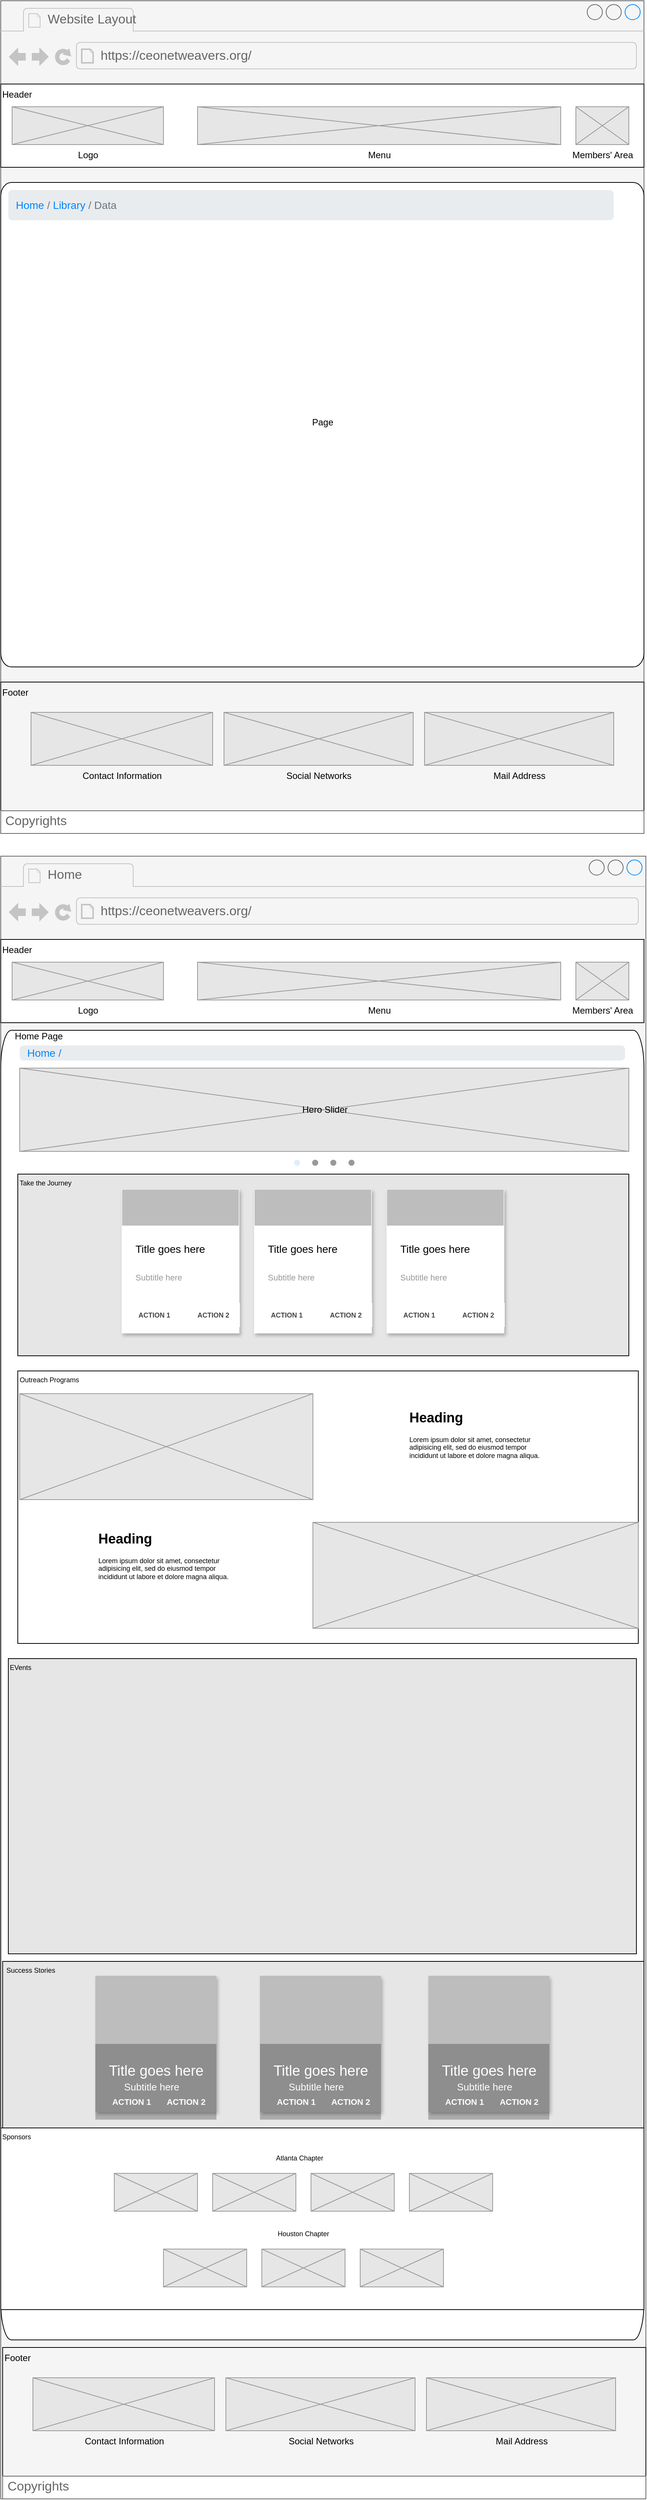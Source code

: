 <mxfile version="15.3.8" type="github">
  <diagram id="3-LBbgLK8UY7JytMnbPZ" name="Page-1">
    <mxGraphModel dx="1422" dy="1319" grid="1" gridSize="10" guides="1" tooltips="1" connect="1" arrows="1" fold="1" page="1" pageScale="1" pageWidth="850" pageHeight="1100" math="0" shadow="0">
      <root>
        <mxCell id="0" />
        <mxCell id="1" parent="0" />
        <mxCell id="-sjq69Uk94YoofclQXJc-1" value="" style="strokeWidth=1;shadow=0;dashed=0;align=center;html=1;shape=mxgraph.mockup.containers.browserWindow;rSize=0;strokeColor=#666666;strokeColor2=#008cff;strokeColor3=#c4c4c4;mainText=,;recursiveResize=0;fillColor=#f5f5f5;fontColor=#333333;" parent="1" vertex="1">
          <mxGeometry width="850" height="1100" as="geometry" />
        </mxCell>
        <mxCell id="-sjq69Uk94YoofclQXJc-2" value="Website Layout" style="strokeWidth=1;shadow=0;dashed=0;align=center;html=1;shape=mxgraph.mockup.containers.anchor;fontSize=17;fontColor=#666666;align=left;" parent="-sjq69Uk94YoofclQXJc-1" vertex="1">
          <mxGeometry x="60" y="12" width="110" height="26" as="geometry" />
        </mxCell>
        <mxCell id="-sjq69Uk94YoofclQXJc-3" value="https://ceonetweavers.org/" style="strokeWidth=1;shadow=0;dashed=0;align=center;html=1;shape=mxgraph.mockup.containers.anchor;rSize=0;fontSize=17;fontColor=#666666;align=left;" parent="-sjq69Uk94YoofclQXJc-1" vertex="1">
          <mxGeometry x="130" y="60" width="250" height="26" as="geometry" />
        </mxCell>
        <mxCell id="cxTF4-qD0s4VEBOTPt8d-14" value="&lt;div&gt;Footer&lt;/div&gt;" style="rounded=0;whiteSpace=wrap;html=1;strokeColor=default;strokeWidth=1;fillColor=none;align=left;verticalAlign=top;" parent="-sjq69Uk94YoofclQXJc-1" vertex="1">
          <mxGeometry y="900" width="850" height="200" as="geometry" />
        </mxCell>
        <mxCell id="cxTF4-qD0s4VEBOTPt8d-16" value="" style="group" parent="-sjq69Uk94YoofclQXJc-1" vertex="1" connectable="0">
          <mxGeometry y="110" width="850" height="110" as="geometry" />
        </mxCell>
        <mxCell id="cxTF4-qD0s4VEBOTPt8d-1" value="Header" style="rounded=0;whiteSpace=wrap;html=1;align=left;verticalAlign=top;" parent="cxTF4-qD0s4VEBOTPt8d-16" vertex="1">
          <mxGeometry width="850" height="110" as="geometry" />
        </mxCell>
        <mxCell id="cxTF4-qD0s4VEBOTPt8d-9" value="Logo" style="verticalLabelPosition=bottom;shadow=0;dashed=0;align=center;html=1;verticalAlign=top;strokeWidth=1;shape=mxgraph.mockup.graphics.simpleIcon;strokeColor=#999999;fillColor=#E6E6E6;" parent="cxTF4-qD0s4VEBOTPt8d-16" vertex="1">
          <mxGeometry x="15" y="30" width="200" height="50" as="geometry" />
        </mxCell>
        <mxCell id="cxTF4-qD0s4VEBOTPt8d-12" value="Menu" style="verticalLabelPosition=bottom;shadow=0;dashed=0;align=center;html=1;verticalAlign=top;strokeWidth=1;shape=mxgraph.mockup.graphics.simpleIcon;strokeColor=#999999;fillColor=#E6E6E6;" parent="cxTF4-qD0s4VEBOTPt8d-16" vertex="1">
          <mxGeometry x="260" y="30" width="480" height="50" as="geometry" />
        </mxCell>
        <mxCell id="cxTF4-qD0s4VEBOTPt8d-13" value="Members&#39; Area" style="verticalLabelPosition=bottom;shadow=0;dashed=0;align=center;html=1;verticalAlign=top;strokeWidth=1;shape=mxgraph.mockup.graphics.simpleIcon;strokeColor=#999999;fillColor=#E6E6E6;" parent="cxTF4-qD0s4VEBOTPt8d-16" vertex="1">
          <mxGeometry x="760" y="30" width="70" height="50" as="geometry" />
        </mxCell>
        <mxCell id="4350LJryet-j8qvg0Nxp-3" value="Copyrights " style="strokeWidth=1;shadow=0;dashed=0;align=center;html=1;shape=mxgraph.mockup.text.textBox;fontColor=#666666;align=left;fontSize=17;spacingLeft=4;spacingTop=-3;strokeColor=#666666;mainText=" vertex="1" parent="-sjq69Uk94YoofclQXJc-1">
          <mxGeometry y="1070" width="850" height="30" as="geometry" />
        </mxCell>
        <mxCell id="4350LJryet-j8qvg0Nxp-5" value="Contact Information" style="verticalLabelPosition=bottom;shadow=0;dashed=0;align=center;html=1;verticalAlign=top;strokeWidth=1;shape=mxgraph.mockup.graphics.simpleIcon;strokeColor=#999999;fillColor=#E6E6E6;" vertex="1" parent="-sjq69Uk94YoofclQXJc-1">
          <mxGeometry x="40" y="940" width="240" height="70" as="geometry" />
        </mxCell>
        <mxCell id="4350LJryet-j8qvg0Nxp-6" value="Social Networks" style="verticalLabelPosition=bottom;shadow=0;dashed=0;align=center;html=1;verticalAlign=top;strokeWidth=1;shape=mxgraph.mockup.graphics.simpleIcon;strokeColor=#999999;fillColor=#E6E6E6;" vertex="1" parent="-sjq69Uk94YoofclQXJc-1">
          <mxGeometry x="295" y="940" width="250" height="70" as="geometry" />
        </mxCell>
        <mxCell id="4350LJryet-j8qvg0Nxp-7" value="Mail Address" style="verticalLabelPosition=bottom;shadow=0;dashed=0;align=center;html=1;verticalAlign=top;strokeWidth=1;shape=mxgraph.mockup.graphics.simpleIcon;strokeColor=#999999;fillColor=#E6E6E6;" vertex="1" parent="-sjq69Uk94YoofclQXJc-1">
          <mxGeometry x="560" y="940" width="250" height="70" as="geometry" />
        </mxCell>
        <mxCell id="4350LJryet-j8qvg0Nxp-9" value="Page" style="html=1;labelPosition=center;verticalLabelPosition=middle;verticalAlign=middle;align=center;fontSize=12;outlineConnect=0;spacingTop=-6;sketch=0;shape=mxgraph.sitemap.page;" vertex="1" parent="-sjq69Uk94YoofclQXJc-1">
          <mxGeometry y="240" width="850" height="640" as="geometry" />
        </mxCell>
        <mxCell id="4350LJryet-j8qvg0Nxp-11" value="&lt;font color=&quot;#0085fc&quot;&gt;Home&lt;/font&gt; / &lt;font color=&quot;#0085fc&quot;&gt;Library&lt;/font&gt; / Data" style="html=1;shadow=0;dashed=0;shape=mxgraph.bootstrap.rrect;rSize=5;strokeColor=none;strokeWidth=1;fillColor=#E9ECEF;fontColor=#6C757D;whiteSpace=wrap;align=left;verticalAlign=middle;spacingLeft=0;fontStyle=0;fontSize=14;spacing=10;" vertex="1" parent="-sjq69Uk94YoofclQXJc-1">
          <mxGeometry x="10" y="250" width="800" height="40" as="geometry" />
        </mxCell>
        <mxCell id="4350LJryet-j8qvg0Nxp-27" value="" style="strokeWidth=1;shadow=0;dashed=0;align=center;html=1;shape=mxgraph.mockup.containers.browserWindow;rSize=0;strokeColor=#666666;strokeColor2=#008cff;strokeColor3=#c4c4c4;mainText=,;recursiveResize=0;fillColor=#f5f5f5;fontColor=#333333;" vertex="1" parent="1">
          <mxGeometry y="1130" width="852.5" height="2170" as="geometry" />
        </mxCell>
        <mxCell id="4350LJryet-j8qvg0Nxp-28" value="Home" style="strokeWidth=1;shadow=0;dashed=0;align=center;html=1;shape=mxgraph.mockup.containers.anchor;fontSize=17;fontColor=#666666;align=left;" vertex="1" parent="4350LJryet-j8qvg0Nxp-27">
          <mxGeometry x="60" y="12" width="110" height="26" as="geometry" />
        </mxCell>
        <mxCell id="4350LJryet-j8qvg0Nxp-29" value="https://ceonetweavers.org/" style="strokeWidth=1;shadow=0;dashed=0;align=center;html=1;shape=mxgraph.mockup.containers.anchor;rSize=0;fontSize=17;fontColor=#666666;align=left;" vertex="1" parent="4350LJryet-j8qvg0Nxp-27">
          <mxGeometry x="130" y="60" width="250" height="26" as="geometry" />
        </mxCell>
        <mxCell id="4350LJryet-j8qvg0Nxp-31" value="" style="group" vertex="1" connectable="0" parent="4350LJryet-j8qvg0Nxp-27">
          <mxGeometry y="110" width="850" height="110" as="geometry" />
        </mxCell>
        <mxCell id="4350LJryet-j8qvg0Nxp-32" value="Header" style="rounded=0;whiteSpace=wrap;html=1;align=left;verticalAlign=top;" vertex="1" parent="4350LJryet-j8qvg0Nxp-31">
          <mxGeometry width="850" height="110" as="geometry" />
        </mxCell>
        <mxCell id="4350LJryet-j8qvg0Nxp-33" value="Logo" style="verticalLabelPosition=bottom;shadow=0;dashed=0;align=center;html=1;verticalAlign=top;strokeWidth=1;shape=mxgraph.mockup.graphics.simpleIcon;strokeColor=#999999;fillColor=#E6E6E6;" vertex="1" parent="4350LJryet-j8qvg0Nxp-31">
          <mxGeometry x="15" y="30" width="200" height="50" as="geometry" />
        </mxCell>
        <mxCell id="4350LJryet-j8qvg0Nxp-34" value="Menu" style="verticalLabelPosition=bottom;shadow=0;dashed=0;align=center;html=1;verticalAlign=top;strokeWidth=1;shape=mxgraph.mockup.graphics.simpleIcon;strokeColor=#999999;fillColor=#E6E6E6;" vertex="1" parent="4350LJryet-j8qvg0Nxp-31">
          <mxGeometry x="260" y="30" width="480" height="50" as="geometry" />
        </mxCell>
        <mxCell id="4350LJryet-j8qvg0Nxp-35" value="Members&#39; Area" style="verticalLabelPosition=bottom;shadow=0;dashed=0;align=center;html=1;verticalAlign=top;strokeWidth=1;shape=mxgraph.mockup.graphics.simpleIcon;strokeColor=#999999;fillColor=#E6E6E6;" vertex="1" parent="4350LJryet-j8qvg0Nxp-31">
          <mxGeometry x="760" y="30" width="70" height="50" as="geometry" />
        </mxCell>
        <mxCell id="4350LJryet-j8qvg0Nxp-40" value="&amp;nbsp;&amp;nbsp;&amp;nbsp;&amp;nbsp; Home Page " style="html=1;labelPosition=center;verticalLabelPosition=middle;verticalAlign=top;align=left;fontSize=12;outlineConnect=0;spacingTop=-6;sketch=0;shape=mxgraph.sitemap.page;" vertex="1" parent="4350LJryet-j8qvg0Nxp-27">
          <mxGeometry y="230" width="850" height="1730" as="geometry" />
        </mxCell>
        <mxCell id="4350LJryet-j8qvg0Nxp-41" value="&lt;font color=&quot;#0085fc&quot;&gt;Home&lt;/font&gt; &lt;font color=&quot;#0085fc&quot;&gt;/&lt;/font&gt;" style="html=1;shadow=0;dashed=0;shape=mxgraph.bootstrap.rrect;rSize=5;strokeColor=none;strokeWidth=1;fillColor=#E9ECEF;fontColor=#6C757D;whiteSpace=wrap;align=left;verticalAlign=middle;spacingLeft=0;fontStyle=0;fontSize=14;spacing=10;" vertex="1" parent="4350LJryet-j8qvg0Nxp-27">
          <mxGeometry x="25" y="250" width="800" height="20" as="geometry" />
        </mxCell>
        <mxCell id="4350LJryet-j8qvg0Nxp-42" value="Hero Slider" style="verticalLabelPosition=middle;shadow=0;dashed=0;align=center;html=1;verticalAlign=middle;strokeWidth=1;shape=mxgraph.mockup.graphics.simpleIcon;strokeColor=#999999;fillColor=#E6E6E6;labelPosition=center;" vertex="1" parent="4350LJryet-j8qvg0Nxp-27">
          <mxGeometry x="25" y="280" width="805" height="110" as="geometry" />
        </mxCell>
        <mxCell id="4350LJryet-j8qvg0Nxp-45" value="" style="verticalLabelPosition=bottom;shadow=0;dashed=0;align=center;html=1;verticalAlign=top;strokeWidth=1;shape=mxgraph.mockup.navigation.pageControl;fillColor=#999999;strokeColor=#ddeeff;" vertex="1" parent="4350LJryet-j8qvg0Nxp-27">
          <mxGeometry x="387.5" y="390" width="80" height="30" as="geometry" />
        </mxCell>
        <mxCell id="4350LJryet-j8qvg0Nxp-71" value="" style="group" vertex="1" connectable="0" parent="4350LJryet-j8qvg0Nxp-27">
          <mxGeometry x="2.5" y="1970" width="850" height="200" as="geometry" />
        </mxCell>
        <mxCell id="4350LJryet-j8qvg0Nxp-30" value="&lt;div&gt;Footer&lt;/div&gt;" style="rounded=0;whiteSpace=wrap;html=1;strokeColor=default;strokeWidth=1;fillColor=none;align=left;verticalAlign=top;" vertex="1" parent="4350LJryet-j8qvg0Nxp-71">
          <mxGeometry width="850" height="200" as="geometry" />
        </mxCell>
        <mxCell id="4350LJryet-j8qvg0Nxp-36" value="Copyrights " style="strokeWidth=1;shadow=0;dashed=0;align=center;html=1;shape=mxgraph.mockup.text.textBox;fontColor=#666666;align=left;fontSize=17;spacingLeft=4;spacingTop=-3;strokeColor=#666666;mainText=" vertex="1" parent="4350LJryet-j8qvg0Nxp-71">
          <mxGeometry y="170" width="850" height="30" as="geometry" />
        </mxCell>
        <mxCell id="4350LJryet-j8qvg0Nxp-37" value="Contact Information" style="verticalLabelPosition=bottom;shadow=0;dashed=0;align=center;html=1;verticalAlign=top;strokeWidth=1;shape=mxgraph.mockup.graphics.simpleIcon;strokeColor=#999999;fillColor=#E6E6E6;" vertex="1" parent="4350LJryet-j8qvg0Nxp-71">
          <mxGeometry x="40" y="40" width="240" height="70" as="geometry" />
        </mxCell>
        <mxCell id="4350LJryet-j8qvg0Nxp-38" value="Social Networks" style="verticalLabelPosition=bottom;shadow=0;dashed=0;align=center;html=1;verticalAlign=top;strokeWidth=1;shape=mxgraph.mockup.graphics.simpleIcon;strokeColor=#999999;fillColor=#E6E6E6;" vertex="1" parent="4350LJryet-j8qvg0Nxp-71">
          <mxGeometry x="295" y="40" width="250" height="70" as="geometry" />
        </mxCell>
        <mxCell id="4350LJryet-j8qvg0Nxp-39" value="Mail Address" style="verticalLabelPosition=bottom;shadow=0;dashed=0;align=center;html=1;verticalAlign=top;strokeWidth=1;shape=mxgraph.mockup.graphics.simpleIcon;strokeColor=#999999;fillColor=#E6E6E6;" vertex="1" parent="4350LJryet-j8qvg0Nxp-71">
          <mxGeometry x="560" y="40" width="250" height="70" as="geometry" />
        </mxCell>
        <mxCell id="4350LJryet-j8qvg0Nxp-82" value="" style="group" vertex="1" connectable="0" parent="4350LJryet-j8qvg0Nxp-27">
          <mxGeometry x="22.5" y="680" width="820" height="360" as="geometry" />
        </mxCell>
        <mxCell id="4350LJryet-j8qvg0Nxp-78" value="&lt;div&gt;Outreach Programs&lt;/div&gt;&lt;div&gt;&lt;br&gt;&lt;/div&gt;" style="rounded=0;whiteSpace=wrap;html=1;fontSize=9;strokeColor=default;fillColor=none;align=left;verticalAlign=top;" vertex="1" parent="4350LJryet-j8qvg0Nxp-82">
          <mxGeometry width="820" height="360" as="geometry" />
        </mxCell>
        <mxCell id="4350LJryet-j8qvg0Nxp-72" value="" style="verticalLabelPosition=bottom;shadow=0;dashed=0;align=center;html=1;verticalAlign=top;strokeWidth=1;shape=mxgraph.mockup.graphics.simpleIcon;strokeColor=#999999;fontSize=9;fillColor=#E6E6E6;" vertex="1" parent="4350LJryet-j8qvg0Nxp-82">
          <mxGeometry x="2.5" y="30" width="387.5" height="140" as="geometry" />
        </mxCell>
        <mxCell id="4350LJryet-j8qvg0Nxp-79" value="" style="verticalLabelPosition=bottom;shadow=0;dashed=0;align=center;html=1;verticalAlign=top;strokeWidth=1;shape=mxgraph.mockup.graphics.simpleIcon;strokeColor=#999999;fontSize=9;fillColor=#E6E6E6;" vertex="1" parent="4350LJryet-j8qvg0Nxp-82">
          <mxGeometry x="390" y="200" width="430" height="140" as="geometry" />
        </mxCell>
        <mxCell id="4350LJryet-j8qvg0Nxp-80" value="&lt;h1&gt;Heading&lt;/h1&gt;&lt;p&gt;Lorem ipsum dolor sit amet, consectetur adipisicing elit, sed do eiusmod tempor incididunt ut labore et dolore magna aliqua.&lt;/p&gt;" style="text;html=1;strokeColor=none;fillColor=none;spacing=5;spacingTop=-20;whiteSpace=wrap;overflow=hidden;rounded=0;fontSize=9;align=left;verticalAlign=top;" vertex="1" parent="4350LJryet-j8qvg0Nxp-82">
          <mxGeometry x="512" y="50" width="190" height="120" as="geometry" />
        </mxCell>
        <mxCell id="4350LJryet-j8qvg0Nxp-81" value="&lt;h1&gt;Heading&lt;/h1&gt;&lt;p&gt;Lorem ipsum dolor sit amet, consectetur adipisicing elit, sed do eiusmod tempor incididunt ut labore et dolore magna aliqua.&lt;/p&gt;" style="text;html=1;strokeColor=none;fillColor=none;spacing=5;spacingTop=-20;whiteSpace=wrap;overflow=hidden;rounded=0;fontSize=9;align=left;verticalAlign=top;" vertex="1" parent="4350LJryet-j8qvg0Nxp-82">
          <mxGeometry x="101.25" y="210" width="190" height="120" as="geometry" />
        </mxCell>
        <mxCell id="4350LJryet-j8qvg0Nxp-83" value="" style="group" vertex="1" connectable="0" parent="4350LJryet-j8qvg0Nxp-27">
          <mxGeometry x="22.5" y="420" width="807.5" height="240" as="geometry" />
        </mxCell>
        <mxCell id="4350LJryet-j8qvg0Nxp-76" value="Take the Journey" style="rounded=0;whiteSpace=wrap;html=1;fontSize=9;strokeColor=default;fillColor=#E6E6E6;align=left;verticalAlign=top;" vertex="1" parent="4350LJryet-j8qvg0Nxp-83">
          <mxGeometry width="807.5" height="240" as="geometry" />
        </mxCell>
        <mxCell id="4350LJryet-j8qvg0Nxp-53" value="" style="shape=rect;fillColor=#BDBDBD;strokeColor=#eeeeee;shadow=1;align=left;verticalAlign=top;" vertex="1" parent="4350LJryet-j8qvg0Nxp-83">
          <mxGeometry x="137.5" y="20" width="155" height="190" as="geometry" />
        </mxCell>
        <mxCell id="4350LJryet-j8qvg0Nxp-54" value="Title goes here" style="dashed=0;shape=rect;fillColor=#ffffff;strokeColor=none;fontSize=14;fontStyle=0;verticalAlign=top;spacingBottom=0;spacingLeft=16;spacingTop=16;resizeWidth=1;align=left;resizeWidth=1;" vertex="1" parent="4350LJryet-j8qvg0Nxp-53">
          <mxGeometry y="1" width="155.0" height="142" relative="1" as="geometry">
            <mxPoint y="-142" as="offset" />
          </mxGeometry>
        </mxCell>
        <mxCell id="4350LJryet-j8qvg0Nxp-55" value="Subtitle here" style="text;fontColor=#999999;fontSize=11;fontStyle=0;verticalAlign=middle;spacingBottom=0;spacingLeft=16;resizeWidth=1;" vertex="1" parent="4350LJryet-j8qvg0Nxp-54">
          <mxGeometry width="155.0" height="20" relative="1" as="geometry">
            <mxPoint y="58" as="offset" />
          </mxGeometry>
        </mxCell>
        <mxCell id="4350LJryet-j8qvg0Nxp-56" value="ACTION 1" style="shape=rect;strokeColor=none;fillColor=#ffffff;fontColor=#444444;fontStyle=1;fontSize=9;" vertex="1" parent="4350LJryet-j8qvg0Nxp-54">
          <mxGeometry y="1" width="70" height="32" relative="1" as="geometry">
            <mxPoint x="8" y="-40" as="offset" />
          </mxGeometry>
        </mxCell>
        <mxCell id="4350LJryet-j8qvg0Nxp-57" value="ACTION 2" style="shape=rect;strokeColor=none;fillColor=#ffffff;fontColor=#444444;fontStyle=1;fontSize=9;" vertex="1" parent="4350LJryet-j8qvg0Nxp-54">
          <mxGeometry y="1" width="70" height="32" relative="1" as="geometry">
            <mxPoint x="86" y="-40" as="offset" />
          </mxGeometry>
        </mxCell>
        <mxCell id="4350LJryet-j8qvg0Nxp-59" value="" style="shape=rect;fillColor=#BDBDBD;strokeColor=#eeeeee;shadow=1;align=left;verticalAlign=top;" vertex="1" parent="4350LJryet-j8qvg0Nxp-83">
          <mxGeometry x="312.5" y="20" width="155" height="190" as="geometry" />
        </mxCell>
        <mxCell id="4350LJryet-j8qvg0Nxp-60" value="Title goes here" style="dashed=0;shape=rect;fillColor=#ffffff;strokeColor=none;fontSize=14;fontStyle=0;verticalAlign=top;spacingBottom=0;spacingLeft=16;spacingTop=16;resizeWidth=1;align=left;resizeWidth=1;" vertex="1" parent="4350LJryet-j8qvg0Nxp-59">
          <mxGeometry y="1" width="155.0" height="142" relative="1" as="geometry">
            <mxPoint y="-142" as="offset" />
          </mxGeometry>
        </mxCell>
        <mxCell id="4350LJryet-j8qvg0Nxp-61" value="Subtitle here" style="text;fontColor=#999999;fontSize=11;fontStyle=0;verticalAlign=middle;spacingBottom=0;spacingLeft=16;resizeWidth=1;" vertex="1" parent="4350LJryet-j8qvg0Nxp-60">
          <mxGeometry width="155.0" height="20" relative="1" as="geometry">
            <mxPoint y="58" as="offset" />
          </mxGeometry>
        </mxCell>
        <mxCell id="4350LJryet-j8qvg0Nxp-62" value="ACTION 1" style="shape=rect;strokeColor=none;fillColor=#ffffff;fontColor=#444444;fontStyle=1;fontSize=9;" vertex="1" parent="4350LJryet-j8qvg0Nxp-60">
          <mxGeometry y="1" width="70" height="32" relative="1" as="geometry">
            <mxPoint x="8" y="-40" as="offset" />
          </mxGeometry>
        </mxCell>
        <mxCell id="4350LJryet-j8qvg0Nxp-63" value="ACTION 2" style="shape=rect;strokeColor=none;fillColor=#ffffff;fontColor=#444444;fontStyle=1;fontSize=9;" vertex="1" parent="4350LJryet-j8qvg0Nxp-60">
          <mxGeometry y="1" width="70" height="32" relative="1" as="geometry">
            <mxPoint x="86" y="-40" as="offset" />
          </mxGeometry>
        </mxCell>
        <mxCell id="4350LJryet-j8qvg0Nxp-65" value="" style="shape=rect;fillColor=#BDBDBD;strokeColor=#eeeeee;shadow=1;align=left;verticalAlign=top;" vertex="1" parent="4350LJryet-j8qvg0Nxp-83">
          <mxGeometry x="487.5" y="20" width="155" height="190" as="geometry" />
        </mxCell>
        <mxCell id="4350LJryet-j8qvg0Nxp-66" value="Title goes here" style="dashed=0;shape=rect;fillColor=#ffffff;strokeColor=none;fontSize=14;fontStyle=0;verticalAlign=top;spacingBottom=0;spacingLeft=16;spacingTop=16;resizeWidth=1;align=left;resizeWidth=1;" vertex="1" parent="4350LJryet-j8qvg0Nxp-65">
          <mxGeometry y="1" width="155.0" height="142" relative="1" as="geometry">
            <mxPoint y="-142" as="offset" />
          </mxGeometry>
        </mxCell>
        <mxCell id="4350LJryet-j8qvg0Nxp-67" value="Subtitle here" style="text;fontColor=#999999;fontSize=11;fontStyle=0;verticalAlign=middle;spacingBottom=0;spacingLeft=16;resizeWidth=1;" vertex="1" parent="4350LJryet-j8qvg0Nxp-66">
          <mxGeometry width="155.0" height="20" relative="1" as="geometry">
            <mxPoint y="58" as="offset" />
          </mxGeometry>
        </mxCell>
        <mxCell id="4350LJryet-j8qvg0Nxp-68" value="ACTION 1" style="shape=rect;strokeColor=none;fillColor=#ffffff;fontColor=#444444;fontStyle=1;fontSize=9;" vertex="1" parent="4350LJryet-j8qvg0Nxp-66">
          <mxGeometry y="1" width="70" height="32" relative="1" as="geometry">
            <mxPoint x="8" y="-40" as="offset" />
          </mxGeometry>
        </mxCell>
        <mxCell id="4350LJryet-j8qvg0Nxp-69" value="ACTION 2" style="shape=rect;strokeColor=none;fillColor=#ffffff;fontColor=#444444;fontStyle=1;fontSize=9;" vertex="1" parent="4350LJryet-j8qvg0Nxp-66">
          <mxGeometry y="1" width="70" height="32" relative="1" as="geometry">
            <mxPoint x="86" y="-40" as="offset" />
          </mxGeometry>
        </mxCell>
        <mxCell id="4350LJryet-j8qvg0Nxp-95" value="" style="group" vertex="1" connectable="0" parent="4350LJryet-j8qvg0Nxp-27">
          <mxGeometry y="1680" width="850" height="240" as="geometry" />
        </mxCell>
        <mxCell id="4350LJryet-j8qvg0Nxp-84" value="Sponsors" style="rounded=0;whiteSpace=wrap;html=1;fontSize=9;strokeColor=default;fillColor=default;align=left;verticalAlign=top;" vertex="1" parent="4350LJryet-j8qvg0Nxp-95">
          <mxGeometry width="850" height="240" as="geometry" />
        </mxCell>
        <mxCell id="4350LJryet-j8qvg0Nxp-85" value="" style="verticalLabelPosition=bottom;shadow=0;dashed=0;align=center;html=1;verticalAlign=top;strokeWidth=1;shape=mxgraph.mockup.graphics.simpleIcon;strokeColor=#999999;fontSize=9;fillColor=#E6E6E6;" vertex="1" parent="4350LJryet-j8qvg0Nxp-95">
          <mxGeometry x="150" y="60" width="110" height="50" as="geometry" />
        </mxCell>
        <mxCell id="4350LJryet-j8qvg0Nxp-86" value="" style="verticalLabelPosition=bottom;shadow=0;dashed=0;align=center;html=1;verticalAlign=top;strokeWidth=1;shape=mxgraph.mockup.graphics.simpleIcon;strokeColor=#999999;fontSize=9;fillColor=#E6E6E6;" vertex="1" parent="4350LJryet-j8qvg0Nxp-95">
          <mxGeometry x="280" y="60" width="110" height="50" as="geometry" />
        </mxCell>
        <mxCell id="4350LJryet-j8qvg0Nxp-87" value="" style="verticalLabelPosition=bottom;shadow=0;dashed=0;align=center;html=1;verticalAlign=top;strokeWidth=1;shape=mxgraph.mockup.graphics.simpleIcon;strokeColor=#999999;fontSize=9;fillColor=#E6E6E6;" vertex="1" parent="4350LJryet-j8qvg0Nxp-95">
          <mxGeometry x="410" y="60" width="110" height="50" as="geometry" />
        </mxCell>
        <mxCell id="4350LJryet-j8qvg0Nxp-88" value="" style="verticalLabelPosition=bottom;shadow=0;dashed=0;align=center;html=1;verticalAlign=top;strokeWidth=1;shape=mxgraph.mockup.graphics.simpleIcon;strokeColor=#999999;fontSize=9;fillColor=#E6E6E6;" vertex="1" parent="4350LJryet-j8qvg0Nxp-95">
          <mxGeometry x="540" y="60" width="110" height="50" as="geometry" />
        </mxCell>
        <mxCell id="4350LJryet-j8qvg0Nxp-89" value="" style="verticalLabelPosition=bottom;shadow=0;dashed=0;align=center;html=1;verticalAlign=top;strokeWidth=1;shape=mxgraph.mockup.graphics.simpleIcon;strokeColor=#999999;fontSize=9;fillColor=#E6E6E6;" vertex="1" parent="4350LJryet-j8qvg0Nxp-95">
          <mxGeometry x="215" y="160" width="110" height="50" as="geometry" />
        </mxCell>
        <mxCell id="4350LJryet-j8qvg0Nxp-90" value="" style="verticalLabelPosition=bottom;shadow=0;dashed=0;align=center;html=1;verticalAlign=top;strokeWidth=1;shape=mxgraph.mockup.graphics.simpleIcon;strokeColor=#999999;fontSize=9;fillColor=#E6E6E6;" vertex="1" parent="4350LJryet-j8qvg0Nxp-95">
          <mxGeometry x="345" y="160" width="110" height="50" as="geometry" />
        </mxCell>
        <mxCell id="4350LJryet-j8qvg0Nxp-91" value="" style="verticalLabelPosition=bottom;shadow=0;dashed=0;align=center;html=1;verticalAlign=top;strokeWidth=1;shape=mxgraph.mockup.graphics.simpleIcon;strokeColor=#999999;fontSize=9;fillColor=#E6E6E6;" vertex="1" parent="4350LJryet-j8qvg0Nxp-95">
          <mxGeometry x="475" y="160" width="110" height="50" as="geometry" />
        </mxCell>
        <mxCell id="4350LJryet-j8qvg0Nxp-92" value="Atlanta Chapter" style="text;html=1;strokeColor=none;fillColor=none;align=center;verticalAlign=middle;whiteSpace=wrap;rounded=0;fontSize=9;" vertex="1" parent="4350LJryet-j8qvg0Nxp-95">
          <mxGeometry x="355" y="30" width="80" height="20" as="geometry" />
        </mxCell>
        <mxCell id="4350LJryet-j8qvg0Nxp-93" value="Houston Chapter" style="text;html=1;strokeColor=none;fillColor=none;align=center;verticalAlign=middle;whiteSpace=wrap;rounded=0;fontSize=9;" vertex="1" parent="4350LJryet-j8qvg0Nxp-95">
          <mxGeometry x="360" y="130" width="80" height="20" as="geometry" />
        </mxCell>
        <mxCell id="4350LJryet-j8qvg0Nxp-96" value="EVents" style="rounded=0;whiteSpace=wrap;html=1;fontSize=9;strokeColor=default;fillColor=#E6E6E6;align=left;verticalAlign=top;" vertex="1" parent="4350LJryet-j8qvg0Nxp-27">
          <mxGeometry x="10" y="1060" width="830" height="390" as="geometry" />
        </mxCell>
        <mxCell id="4350LJryet-j8qvg0Nxp-115" value="" style="group" vertex="1" connectable="0" parent="4350LJryet-j8qvg0Nxp-27">
          <mxGeometry x="2.5" y="1460" width="847.5" height="220" as="geometry" />
        </mxCell>
        <mxCell id="4350LJryet-j8qvg0Nxp-97" value="&amp;nbsp;Success Stories" style="rounded=0;whiteSpace=wrap;html=1;fontSize=9;strokeColor=default;fillColor=#E6E6E6;align=left;verticalAlign=top;" vertex="1" parent="4350LJryet-j8qvg0Nxp-115">
          <mxGeometry width="847.5" height="220" as="geometry" />
        </mxCell>
        <mxCell id="4350LJryet-j8qvg0Nxp-98" value="" style="shape=rect;fillColor=#BDBDBD;strokeColor=none;fontColor=#000000;fontSize=12;fontStyle=0;verticalAlign=middle;spacingBottom=0;spacingLeft=0;shadow=1;" vertex="1" parent="4350LJryet-j8qvg0Nxp-115">
          <mxGeometry x="122.5" y="19" width="160" height="180" as="geometry" />
        </mxCell>
        <mxCell id="4350LJryet-j8qvg0Nxp-99" value="Title goes here" style="shape=rect;fillColor=#000000;strokeColor=none;opacity=25;fontColor=#FFFFFF;fontSize=19;fontStyle=0;verticalAlign=top;spacingBottom=0;spacingLeft=16;spacingTop=17;align=left;resizeWidth=1;" vertex="1" parent="4350LJryet-j8qvg0Nxp-98">
          <mxGeometry y="1" width="160" height="100" relative="1" as="geometry">
            <mxPoint y="-90" as="offset" />
          </mxGeometry>
        </mxCell>
        <mxCell id="4350LJryet-j8qvg0Nxp-100" value="Subtitle here" style="text;fontColor=#FFFFFF;fontSize=13;fontStyle=0;verticalAlign=middle;spacingBottom=0;spacingLeft=16;resizeWidth=1;" vertex="1" parent="4350LJryet-j8qvg0Nxp-99">
          <mxGeometry width="160" height="20" relative="1" as="geometry">
            <mxPoint x="20" y="46" as="offset" />
          </mxGeometry>
        </mxCell>
        <mxCell id="4350LJryet-j8qvg0Nxp-101" value="ACTION 1" style="shape=rect;strokeColor=none;fillColor=none;fontColor=#FFFFFF;fontStyle=1;fontSize=11;" vertex="1" parent="4350LJryet-j8qvg0Nxp-99">
          <mxGeometry y="1" width="80" height="32" relative="1" as="geometry">
            <mxPoint x="8" y="-40" as="offset" />
          </mxGeometry>
        </mxCell>
        <mxCell id="4350LJryet-j8qvg0Nxp-102" value="ACTION 2" style="shape=rect;strokeColor=none;fillColor=none;fontColor=#FFFFFF;fontStyle=1;fontSize=11;" vertex="1" parent="4350LJryet-j8qvg0Nxp-99">
          <mxGeometry y="1" width="80" height="32" relative="1" as="geometry">
            <mxPoint x="80" y="-40" as="offset" />
          </mxGeometry>
        </mxCell>
        <mxCell id="4350LJryet-j8qvg0Nxp-105" value="" style="shape=rect;fillColor=#BDBDBD;strokeColor=none;fontColor=#000000;fontSize=12;fontStyle=0;verticalAlign=middle;spacingBottom=0;spacingLeft=0;shadow=1;" vertex="1" parent="4350LJryet-j8qvg0Nxp-115">
          <mxGeometry x="340" y="19" width="160" height="180" as="geometry" />
        </mxCell>
        <mxCell id="4350LJryet-j8qvg0Nxp-106" value="Title goes here" style="shape=rect;fillColor=#000000;strokeColor=none;opacity=25;fontColor=#FFFFFF;fontSize=19;fontStyle=0;verticalAlign=top;spacingBottom=0;spacingLeft=16;spacingTop=17;align=left;resizeWidth=1;" vertex="1" parent="4350LJryet-j8qvg0Nxp-105">
          <mxGeometry y="1" width="160" height="100" relative="1" as="geometry">
            <mxPoint y="-90" as="offset" />
          </mxGeometry>
        </mxCell>
        <mxCell id="4350LJryet-j8qvg0Nxp-107" value="Subtitle here" style="text;fontColor=#FFFFFF;fontSize=13;fontStyle=0;verticalAlign=middle;spacingBottom=0;spacingLeft=16;resizeWidth=1;" vertex="1" parent="4350LJryet-j8qvg0Nxp-106">
          <mxGeometry width="160" height="20" relative="1" as="geometry">
            <mxPoint x="20" y="46" as="offset" />
          </mxGeometry>
        </mxCell>
        <mxCell id="4350LJryet-j8qvg0Nxp-108" value="ACTION 1" style="shape=rect;strokeColor=none;fillColor=none;fontColor=#FFFFFF;fontStyle=1;fontSize=11;" vertex="1" parent="4350LJryet-j8qvg0Nxp-106">
          <mxGeometry y="1" width="80" height="32" relative="1" as="geometry">
            <mxPoint x="8" y="-40" as="offset" />
          </mxGeometry>
        </mxCell>
        <mxCell id="4350LJryet-j8qvg0Nxp-109" value="ACTION 2" style="shape=rect;strokeColor=none;fillColor=none;fontColor=#FFFFFF;fontStyle=1;fontSize=11;" vertex="1" parent="4350LJryet-j8qvg0Nxp-106">
          <mxGeometry y="1" width="80" height="32" relative="1" as="geometry">
            <mxPoint x="80" y="-40" as="offset" />
          </mxGeometry>
        </mxCell>
        <mxCell id="4350LJryet-j8qvg0Nxp-110" value="" style="shape=rect;fillColor=#BDBDBD;strokeColor=none;fontColor=#000000;fontSize=12;fontStyle=0;verticalAlign=middle;spacingBottom=0;spacingLeft=0;shadow=1;" vertex="1" parent="4350LJryet-j8qvg0Nxp-115">
          <mxGeometry x="562.5" y="19" width="160" height="180" as="geometry" />
        </mxCell>
        <mxCell id="4350LJryet-j8qvg0Nxp-111" value="Title goes here" style="shape=rect;fillColor=#000000;strokeColor=none;opacity=25;fontColor=#FFFFFF;fontSize=19;fontStyle=0;verticalAlign=top;spacingBottom=0;spacingLeft=16;spacingTop=17;align=left;resizeWidth=1;" vertex="1" parent="4350LJryet-j8qvg0Nxp-110">
          <mxGeometry y="1" width="160" height="100" relative="1" as="geometry">
            <mxPoint y="-90" as="offset" />
          </mxGeometry>
        </mxCell>
        <mxCell id="4350LJryet-j8qvg0Nxp-112" value="Subtitle here" style="text;fontColor=#FFFFFF;fontSize=13;fontStyle=0;verticalAlign=middle;spacingBottom=0;spacingLeft=16;resizeWidth=1;" vertex="1" parent="4350LJryet-j8qvg0Nxp-111">
          <mxGeometry width="160" height="20" relative="1" as="geometry">
            <mxPoint x="20" y="46" as="offset" />
          </mxGeometry>
        </mxCell>
        <mxCell id="4350LJryet-j8qvg0Nxp-113" value="ACTION 1" style="shape=rect;strokeColor=none;fillColor=none;fontColor=#FFFFFF;fontStyle=1;fontSize=11;" vertex="1" parent="4350LJryet-j8qvg0Nxp-111">
          <mxGeometry y="1" width="80" height="32" relative="1" as="geometry">
            <mxPoint x="8" y="-40" as="offset" />
          </mxGeometry>
        </mxCell>
        <mxCell id="4350LJryet-j8qvg0Nxp-114" value="ACTION 2" style="shape=rect;strokeColor=none;fillColor=none;fontColor=#FFFFFF;fontStyle=1;fontSize=11;" vertex="1" parent="4350LJryet-j8qvg0Nxp-111">
          <mxGeometry y="1" width="80" height="32" relative="1" as="geometry">
            <mxPoint x="80" y="-40" as="offset" />
          </mxGeometry>
        </mxCell>
      </root>
    </mxGraphModel>
  </diagram>
</mxfile>
